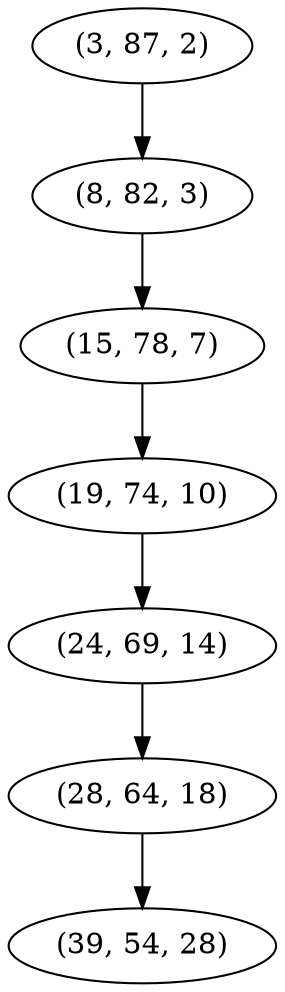 digraph tree {
    "(3, 87, 2)";
    "(8, 82, 3)";
    "(15, 78, 7)";
    "(19, 74, 10)";
    "(24, 69, 14)";
    "(28, 64, 18)";
    "(39, 54, 28)";
    "(3, 87, 2)" -> "(8, 82, 3)";
    "(8, 82, 3)" -> "(15, 78, 7)";
    "(15, 78, 7)" -> "(19, 74, 10)";
    "(19, 74, 10)" -> "(24, 69, 14)";
    "(24, 69, 14)" -> "(28, 64, 18)";
    "(28, 64, 18)" -> "(39, 54, 28)";
}
